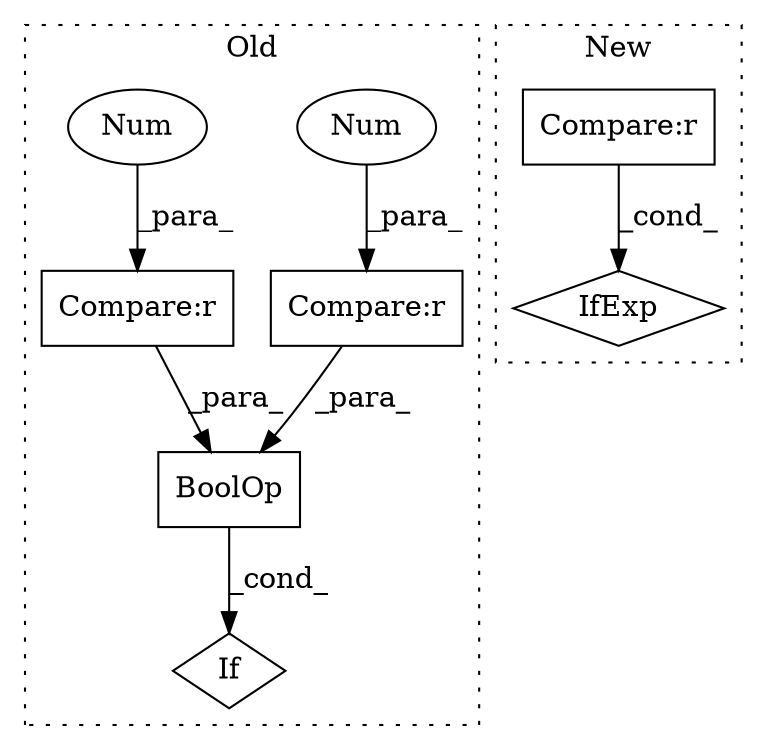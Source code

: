 digraph G {
subgraph cluster0 {
1 [label="BoolOp" a="72" s="12635" l="30" shape="box"];
3 [label="If" a="96" s="12632,12665" l="3,14" shape="diamond"];
5 [label="Compare:r" a="40" s="12635" l="13" shape="box"];
6 [label="Num" a="76" s="12647" l="1" shape="ellipse"];
7 [label="Compare:r" a="40" s="12653" l="12" shape="box"];
8 [label="Num" a="76" s="12664" l="1" shape="ellipse"];
label = "Old";
style="dotted";
}
subgraph cluster1 {
2 [label="IfExp" a="51" s="4673,4690" l="4,6" shape="diamond"];
4 [label="Compare:r" a="40" s="4677" l="13" shape="box"];
label = "New";
style="dotted";
}
1 -> 3 [label="_cond_"];
4 -> 2 [label="_cond_"];
5 -> 1 [label="_para_"];
6 -> 5 [label="_para_"];
7 -> 1 [label="_para_"];
8 -> 7 [label="_para_"];
}